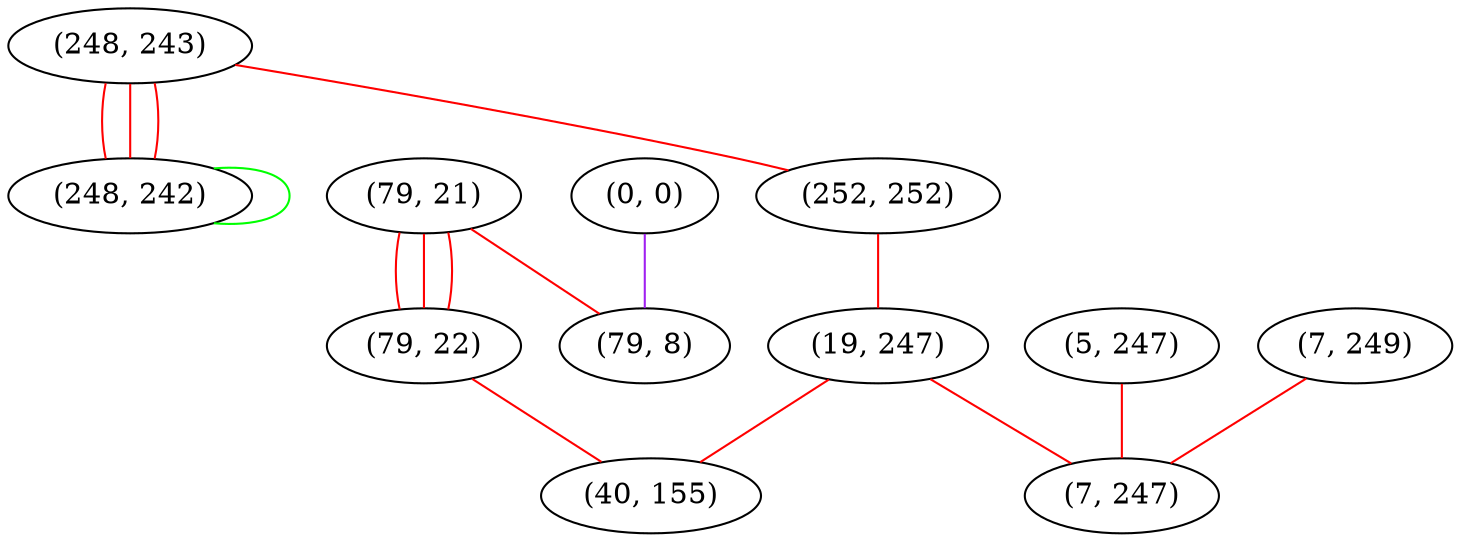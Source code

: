 graph "" {
"(248, 243)";
"(79, 21)";
"(248, 242)";
"(252, 252)";
"(79, 22)";
"(7, 249)";
"(0, 0)";
"(79, 8)";
"(19, 247)";
"(40, 155)";
"(5, 247)";
"(7, 247)";
"(248, 243)" -- "(252, 252)"  [color=red, key=0, weight=1];
"(248, 243)" -- "(248, 242)"  [color=red, key=0, weight=1];
"(248, 243)" -- "(248, 242)"  [color=red, key=1, weight=1];
"(248, 243)" -- "(248, 242)"  [color=red, key=2, weight=1];
"(79, 21)" -- "(79, 22)"  [color=red, key=0, weight=1];
"(79, 21)" -- "(79, 22)"  [color=red, key=1, weight=1];
"(79, 21)" -- "(79, 22)"  [color=red, key=2, weight=1];
"(79, 21)" -- "(79, 8)"  [color=red, key=0, weight=1];
"(248, 242)" -- "(248, 242)"  [color=green, key=0, weight=2];
"(252, 252)" -- "(19, 247)"  [color=red, key=0, weight=1];
"(79, 22)" -- "(40, 155)"  [color=red, key=0, weight=1];
"(7, 249)" -- "(7, 247)"  [color=red, key=0, weight=1];
"(0, 0)" -- "(79, 8)"  [color=purple, key=0, weight=4];
"(19, 247)" -- "(40, 155)"  [color=red, key=0, weight=1];
"(19, 247)" -- "(7, 247)"  [color=red, key=0, weight=1];
"(5, 247)" -- "(7, 247)"  [color=red, key=0, weight=1];
}
